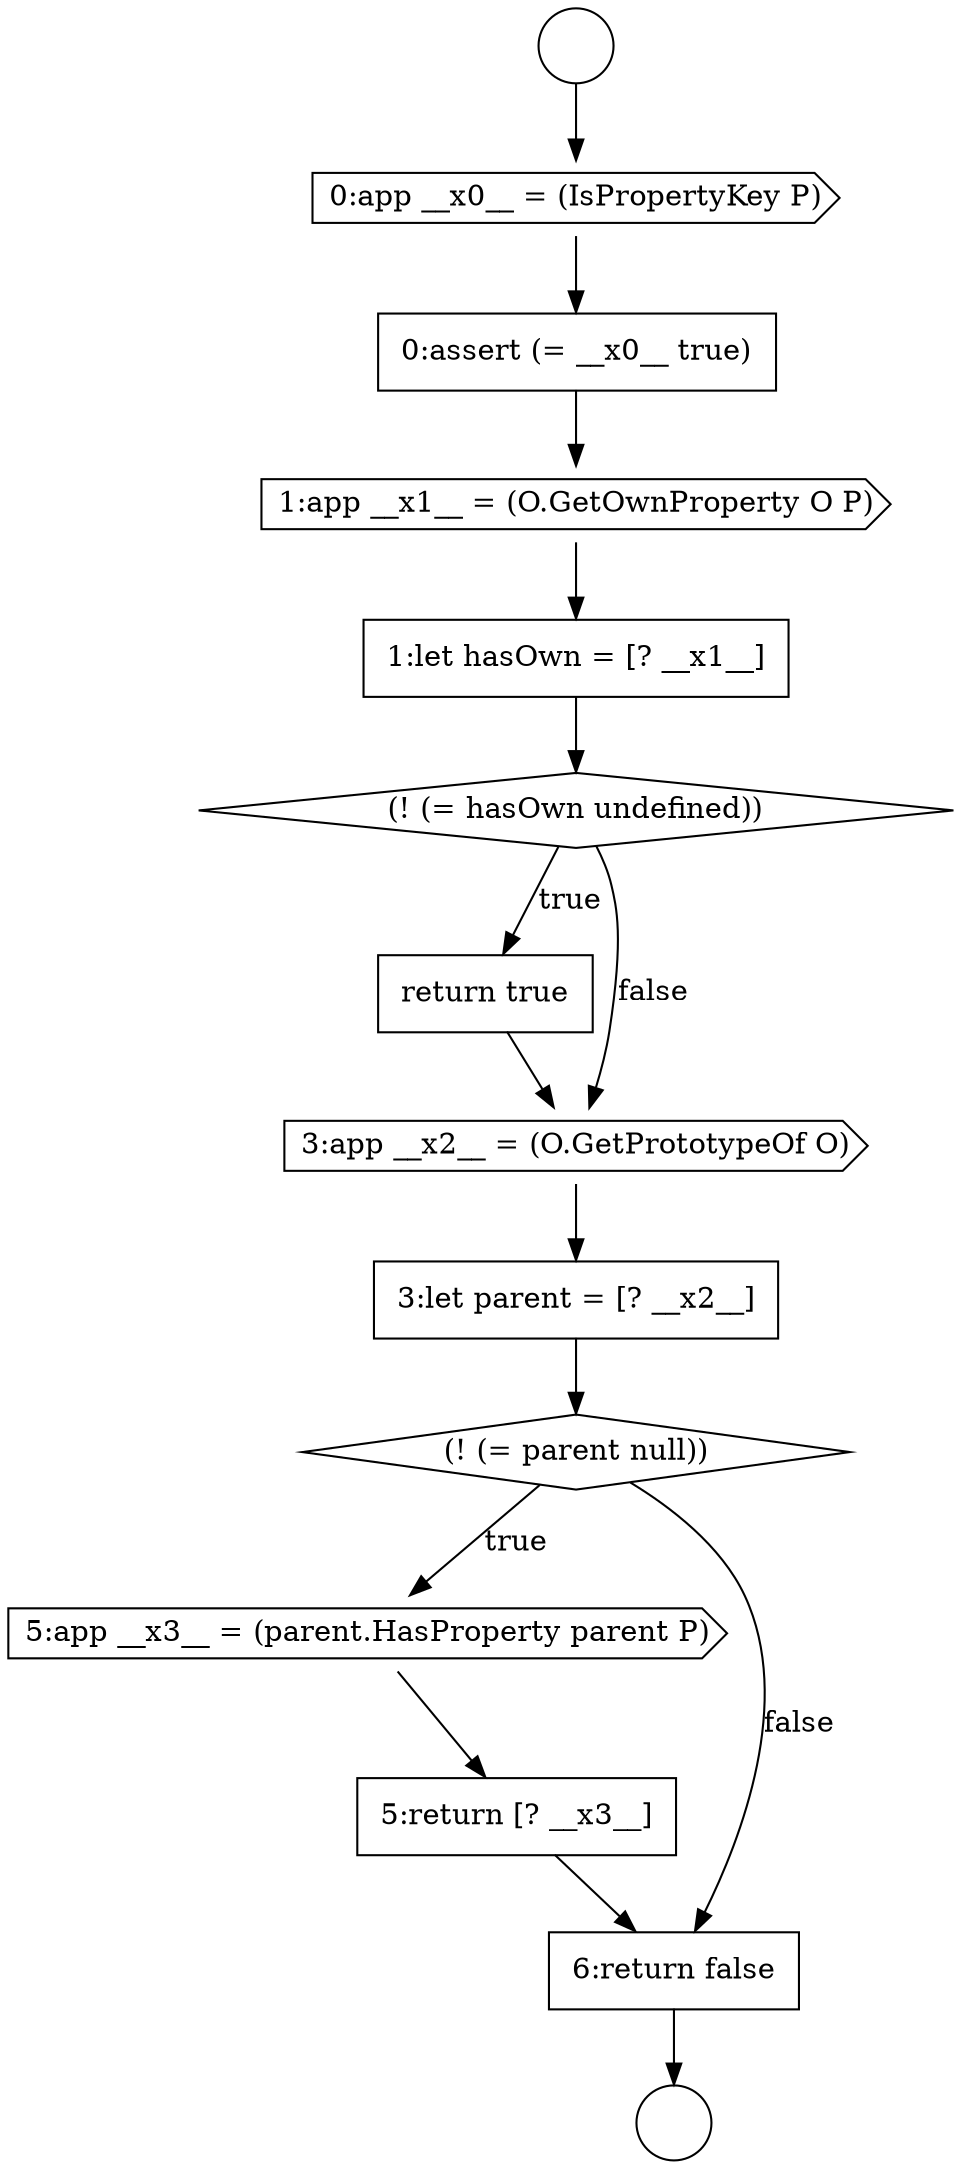 digraph {
  node1618 [shape=circle label=" " color="black" fillcolor="white" style=filled]
  node1623 [shape=diamond, label=<<font color="black">(! (= hasOwn undefined))</font>> color="black" fillcolor="white" style=filled]
  node1628 [shape=cds, label=<<font color="black">5:app __x3__ = (parent.HasProperty parent P)</font>> color="black" fillcolor="white" style=filled]
  node1622 [shape=none, margin=0, label=<<font color="black">
    <table border="0" cellborder="1" cellspacing="0" cellpadding="10">
      <tr><td align="left">1:let hasOwn = [? __x1__]</td></tr>
    </table>
  </font>> color="black" fillcolor="white" style=filled]
  node1619 [shape=cds, label=<<font color="black">0:app __x0__ = (IsPropertyKey P)</font>> color="black" fillcolor="white" style=filled]
  node1624 [shape=none, margin=0, label=<<font color="black">
    <table border="0" cellborder="1" cellspacing="0" cellpadding="10">
      <tr><td align="left">return true</td></tr>
    </table>
  </font>> color="black" fillcolor="white" style=filled]
  node1627 [shape=diamond, label=<<font color="black">(! (= parent null))</font>> color="black" fillcolor="white" style=filled]
  node1620 [shape=none, margin=0, label=<<font color="black">
    <table border="0" cellborder="1" cellspacing="0" cellpadding="10">
      <tr><td align="left">0:assert (= __x0__ true)</td></tr>
    </table>
  </font>> color="black" fillcolor="white" style=filled]
  node1630 [shape=none, margin=0, label=<<font color="black">
    <table border="0" cellborder="1" cellspacing="0" cellpadding="10">
      <tr><td align="left">6:return false</td></tr>
    </table>
  </font>> color="black" fillcolor="white" style=filled]
  node1626 [shape=none, margin=0, label=<<font color="black">
    <table border="0" cellborder="1" cellspacing="0" cellpadding="10">
      <tr><td align="left">3:let parent = [? __x2__]</td></tr>
    </table>
  </font>> color="black" fillcolor="white" style=filled]
  node1617 [shape=circle label=" " color="black" fillcolor="white" style=filled]
  node1629 [shape=none, margin=0, label=<<font color="black">
    <table border="0" cellborder="1" cellspacing="0" cellpadding="10">
      <tr><td align="left">5:return [? __x3__]</td></tr>
    </table>
  </font>> color="black" fillcolor="white" style=filled]
  node1625 [shape=cds, label=<<font color="black">3:app __x2__ = (O.GetPrototypeOf O)</font>> color="black" fillcolor="white" style=filled]
  node1621 [shape=cds, label=<<font color="black">1:app __x1__ = (O.GetOwnProperty O P)</font>> color="black" fillcolor="white" style=filled]
  node1626 -> node1627 [ color="black"]
  node1619 -> node1620 [ color="black"]
  node1628 -> node1629 [ color="black"]
  node1620 -> node1621 [ color="black"]
  node1629 -> node1630 [ color="black"]
  node1617 -> node1619 [ color="black"]
  node1623 -> node1624 [label=<<font color="black">true</font>> color="black"]
  node1623 -> node1625 [label=<<font color="black">false</font>> color="black"]
  node1625 -> node1626 [ color="black"]
  node1622 -> node1623 [ color="black"]
  node1627 -> node1628 [label=<<font color="black">true</font>> color="black"]
  node1627 -> node1630 [label=<<font color="black">false</font>> color="black"]
  node1621 -> node1622 [ color="black"]
  node1624 -> node1625 [ color="black"]
  node1630 -> node1618 [ color="black"]
}
